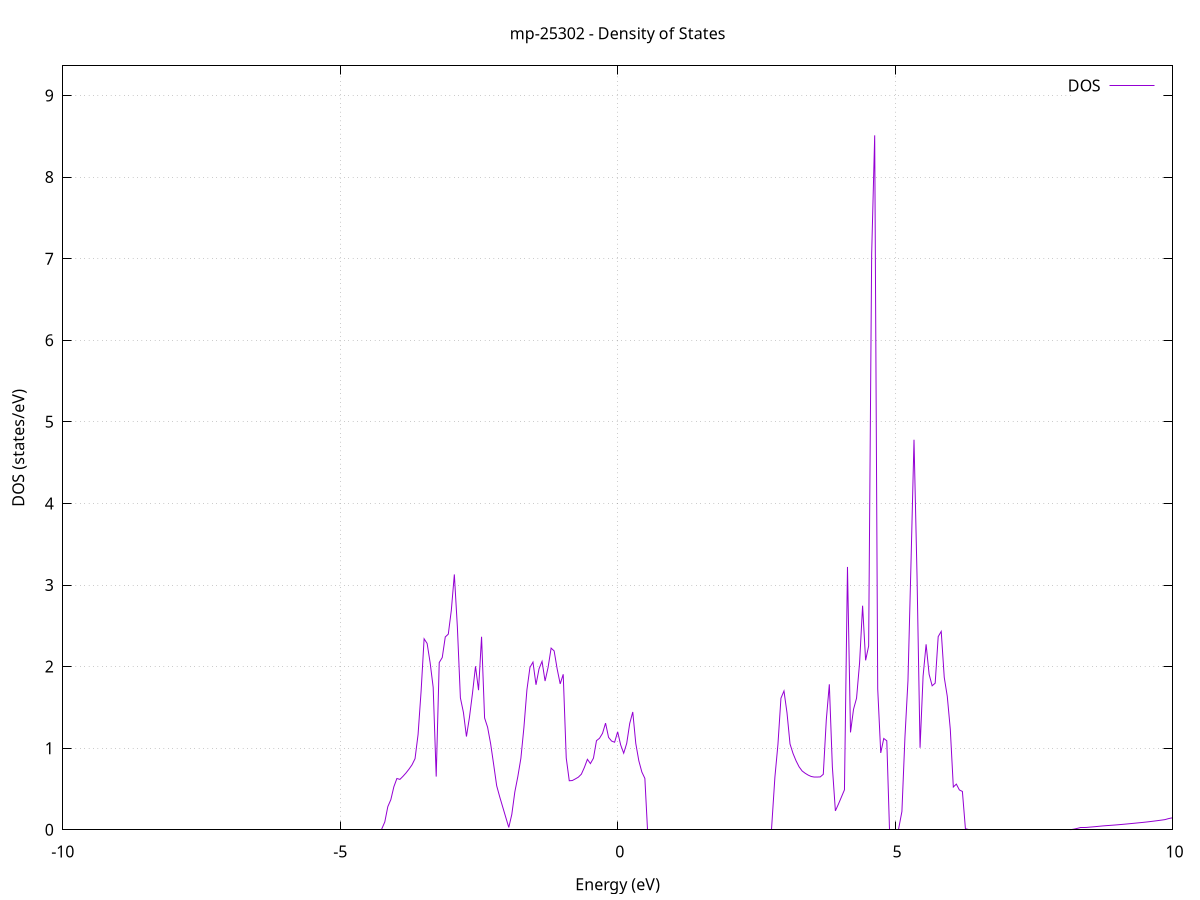 set title 'mp-25302 - Density of States'
set xlabel 'Energy (eV)'
set ylabel 'DOS (states/eV)'
set grid
set xrange [-10:10]
set yrange [0:9.363]
set xzeroaxis lt -1
set terminal png size 800,600
set output 'mp-25302_dos_gnuplot.png'
plot '-' using 1:2 with lines title 'DOS'
-48.943200 0.000000
-48.888700 0.000000
-48.834200 0.000000
-48.779700 0.000000
-48.725200 0.000000
-48.670700 0.000000
-48.616200 0.000000
-48.561700 0.000000
-48.507200 0.000000
-48.452700 0.000000
-48.398200 0.000000
-48.343700 0.000000
-48.289200 0.000000
-48.234700 0.000000
-48.180200 0.000000
-48.125700 0.000000
-48.071200 0.000000
-48.016700 0.000000
-47.962200 0.000000
-47.907700 0.000000
-47.853200 0.000000
-47.798700 0.000000
-47.744200 0.000000
-47.689700 0.000000
-47.635200 0.000000
-47.580700 0.000000
-47.526200 0.000000
-47.471700 0.000000
-47.417200 0.000000
-47.362700 0.000000
-47.308200 0.000000
-47.253700 0.000000
-47.199200 0.000000
-47.144700 0.000000
-47.090200 0.000000
-47.035700 0.000000
-46.981100 0.000000
-46.926600 0.000000
-46.872100 0.000000
-46.817600 0.000000
-46.763100 0.000000
-46.708600 0.000000
-46.654100 0.000000
-46.599600 0.000000
-46.545100 0.000000
-46.490600 0.000000
-46.436100 0.000000
-46.381600 0.000000
-46.327100 0.000000
-46.272600 0.000000
-46.218100 0.000000
-46.163600 0.000000
-46.109100 0.000000
-46.054600 0.000000
-46.000100 0.000000
-45.945600 0.000000
-45.891100 0.000000
-45.836600 0.000000
-45.782100 0.000000
-45.727600 0.000000
-45.673100 0.000000
-45.618600 0.000000
-45.564100 0.000000
-45.509600 0.000000
-45.455100 0.000000
-45.400600 0.000000
-45.346100 0.000000
-45.291600 0.000000
-45.237100 0.000000
-45.182600 0.000000
-45.128100 0.000000
-45.073600 0.000000
-45.019100 0.000000
-44.964600 0.000000
-44.910100 0.000000
-44.855600 0.000000
-44.801000 0.000000
-44.746500 0.000000
-44.692000 0.000000
-44.637500 0.000000
-44.583000 0.000000
-44.528500 0.000000
-44.474000 0.000000
-44.419500 0.000000
-44.365000 0.000000
-44.310500 0.000000
-44.256000 0.000000
-44.201500 0.000000
-44.147000 0.000000
-44.092500 0.000000
-44.038000 0.000000
-43.983500 0.000000
-43.929000 0.000000
-43.874500 0.000000
-43.820000 0.000000
-43.765500 0.000000
-43.711000 0.000000
-43.656500 0.000000
-43.602000 0.000000
-43.547500 0.000000
-43.493000 0.000000
-43.438500 0.000000
-43.384000 0.000000
-43.329500 0.000000
-43.275000 0.000000
-43.220500 0.000000
-43.166000 0.000000
-43.111500 0.000000
-43.057000 0.000000
-43.002500 0.000000
-42.948000 0.000000
-42.893500 0.000000
-42.839000 0.000000
-42.784500 0.000000
-42.730000 0.000000
-42.675500 0.000000
-42.620900 0.000000
-42.566400 0.000000
-42.511900 0.000000
-42.457400 0.000000
-42.402900 0.000000
-42.348400 0.000000
-42.293900 0.000000
-42.239400 0.000000
-42.184900 0.000000
-42.130400 0.000000
-42.075900 0.000000
-42.021400 0.000000
-41.966900 0.000000
-41.912400 0.000000
-41.857900 0.000000
-41.803400 0.000000
-41.748900 0.000000
-41.694400 0.000000
-41.639900 0.000000
-41.585400 0.000000
-41.530900 0.000000
-41.476400 0.000000
-41.421900 2.751800
-41.367400 5.414100
-41.312900 7.204000
-41.258400 16.294100
-41.203900 0.000000
-41.149400 0.000000
-41.094900 0.000000
-41.040400 0.000000
-40.985900 0.000000
-40.931400 0.000000
-40.876900 0.000000
-40.822400 0.000000
-40.767900 0.000000
-40.713400 0.000000
-40.658900 0.000000
-40.604400 0.000000
-40.549900 0.000000
-40.495300 0.000000
-40.440800 0.000000
-40.386300 0.000000
-40.331800 0.000000
-40.277300 0.000000
-40.222800 0.000000
-40.168300 0.000000
-40.113800 0.000000
-40.059300 0.000000
-40.004800 0.000000
-39.950300 0.000000
-39.895800 0.000000
-39.841300 0.000000
-39.786800 0.000000
-39.732300 0.000000
-39.677800 0.000000
-39.623300 0.000000
-39.568800 0.000000
-39.514300 0.000000
-39.459800 0.000000
-39.405300 0.000000
-39.350800 0.000000
-39.296300 0.000000
-39.241800 0.000000
-39.187300 0.000000
-39.132800 0.000000
-39.078300 0.000000
-39.023800 0.000000
-38.969300 0.000000
-38.914800 0.000000
-38.860300 0.000000
-38.805800 0.000000
-38.751300 0.000000
-38.696800 0.000000
-38.642300 0.000000
-38.587800 0.000000
-38.533300 0.000000
-38.478800 0.000000
-38.424300 0.000000
-38.369800 0.000000
-38.315200 0.000000
-38.260700 0.000000
-38.206200 0.000000
-38.151700 0.000000
-38.097200 0.000000
-38.042700 0.000000
-37.988200 0.000000
-37.933700 0.000000
-37.879200 0.000000
-37.824700 0.000000
-37.770200 0.000000
-37.715700 0.000000
-37.661200 0.000000
-37.606700 0.000000
-37.552200 0.000000
-37.497700 0.000000
-37.443200 0.000000
-37.388700 0.000000
-37.334200 0.000000
-37.279700 0.000000
-37.225200 0.000000
-37.170700 0.000000
-37.116200 0.000000
-37.061700 0.000000
-37.007200 0.000000
-36.952700 0.000000
-36.898200 0.000000
-36.843700 0.000000
-36.789200 0.000000
-36.734700 0.000000
-36.680200 0.000000
-36.625700 0.000000
-36.571200 0.000000
-36.516700 0.000000
-36.462200 0.000000
-36.407700 0.000000
-36.353200 0.000000
-36.298700 0.000000
-36.244200 0.000000
-36.189600 0.000000
-36.135100 0.000000
-36.080600 0.000000
-36.026100 0.000000
-35.971600 0.000000
-35.917100 0.000000
-35.862600 0.000000
-35.808100 0.000000
-35.753600 0.000000
-35.699100 0.000000
-35.644600 0.000000
-35.590100 0.000000
-35.535600 0.000000
-35.481100 0.000000
-35.426600 0.000000
-35.372100 0.000000
-35.317600 0.000000
-35.263100 0.000000
-35.208600 0.000000
-35.154100 0.000000
-35.099600 0.000000
-35.045100 0.000000
-34.990600 0.000000
-34.936100 0.000000
-34.881600 0.000000
-34.827100 0.000000
-34.772600 0.000000
-34.718100 0.000000
-34.663600 0.000000
-34.609100 0.000000
-34.554600 0.000000
-34.500100 0.000000
-34.445600 0.000000
-34.391100 0.000000
-34.336600 0.000000
-34.282100 0.000000
-34.227600 0.000000
-34.173100 0.000000
-34.118600 0.000000
-34.064100 0.000000
-34.009500 0.000000
-33.955000 0.000000
-33.900500 0.000000
-33.846000 0.000000
-33.791500 0.000000
-33.737000 0.000000
-33.682500 0.000000
-33.628000 0.000000
-33.573500 0.000000
-33.519000 0.000000
-33.464500 0.000000
-33.410000 0.000000
-33.355500 0.000000
-33.301000 0.000000
-33.246500 0.000000
-33.192000 0.000000
-33.137500 0.000000
-33.083000 0.000000
-33.028500 0.000000
-32.974000 0.000000
-32.919500 0.000000
-32.865000 0.000000
-32.810500 0.000000
-32.756000 0.000000
-32.701500 0.000000
-32.647000 0.000000
-32.592500 0.000000
-32.538000 0.000000
-32.483500 0.000000
-32.429000 0.000000
-32.374500 0.000000
-32.320000 0.000000
-32.265500 0.000000
-32.211000 0.000000
-32.156500 0.000000
-32.102000 0.000000
-32.047500 0.000000
-31.993000 0.000000
-31.938500 0.000000
-31.883900 0.000000
-31.829400 0.000000
-31.774900 0.000000
-31.720400 0.000000
-31.665900 0.000000
-31.611400 0.000000
-31.556900 0.000000
-31.502400 0.000000
-31.447900 0.000000
-31.393400 0.000000
-31.338900 0.000000
-31.284400 0.000000
-31.229900 0.000000
-31.175400 0.000000
-31.120900 0.000000
-31.066400 0.000000
-31.011900 0.000000
-30.957400 0.000000
-30.902900 0.000000
-30.848400 0.000000
-30.793900 0.000000
-30.739400 0.000000
-30.684900 0.000000
-30.630400 0.000000
-30.575900 0.000000
-30.521400 0.000000
-30.466900 0.000000
-30.412400 0.000000
-30.357900 0.000000
-30.303400 0.000000
-30.248900 0.000000
-30.194400 0.000000
-30.139900 0.000000
-30.085400 0.000000
-30.030900 0.000000
-29.976400 0.000000
-29.921900 0.000000
-29.867400 0.000000
-29.812900 0.000000
-29.758400 0.000000
-29.703800 0.000000
-29.649300 0.000000
-29.594800 0.000000
-29.540300 0.000000
-29.485800 0.000000
-29.431300 0.000000
-29.376800 0.000000
-29.322300 0.000000
-29.267800 0.000000
-29.213300 0.000000
-29.158800 0.000000
-29.104300 0.000000
-29.049800 0.000000
-28.995300 0.000000
-28.940800 0.000000
-28.886300 0.000000
-28.831800 0.000000
-28.777300 0.000000
-28.722800 0.000000
-28.668300 0.000000
-28.613800 0.000000
-28.559300 0.000000
-28.504800 0.000000
-28.450300 0.000000
-28.395800 0.000000
-28.341300 0.000000
-28.286800 0.000000
-28.232300 0.000000
-28.177800 0.000000
-28.123300 0.000000
-28.068800 0.000000
-28.014300 0.000000
-27.959800 0.000000
-27.905300 0.000000
-27.850800 0.000000
-27.796300 0.000000
-27.741800 0.000000
-27.687300 0.000000
-27.632800 0.000000
-27.578200 0.000000
-27.523700 0.000000
-27.469200 0.000000
-27.414700 0.000000
-27.360200 0.000000
-27.305700 0.000000
-27.251200 0.000000
-27.196700 0.000000
-27.142200 0.000000
-27.087700 0.000000
-27.033200 0.000000
-26.978700 0.000000
-26.924200 0.000000
-26.869700 0.000000
-26.815200 0.000000
-26.760700 0.000000
-26.706200 0.000000
-26.651700 0.000000
-26.597200 0.000000
-26.542700 0.000000
-26.488200 0.000000
-26.433700 0.000000
-26.379200 0.000000
-26.324700 0.000000
-26.270200 0.000000
-26.215700 0.000000
-26.161200 0.000000
-26.106700 0.000000
-26.052200 0.000000
-25.997700 0.000000
-25.943200 0.000000
-25.888700 0.000000
-25.834200 0.000000
-25.779700 0.000000
-25.725200 0.000000
-25.670700 0.000000
-25.616200 0.000000
-25.561700 0.000000
-25.507200 0.000000
-25.452700 0.000000
-25.398100 0.000000
-25.343600 0.000000
-25.289100 0.000000
-25.234600 0.000000
-25.180100 0.000000
-25.125600 0.000000
-25.071100 0.000000
-25.016600 0.000000
-24.962100 0.000000
-24.907600 0.000000
-24.853100 0.000000
-24.798600 0.000000
-24.744100 0.000000
-24.689600 0.000000
-24.635100 0.000000
-24.580600 0.000000
-24.526100 0.000000
-24.471600 0.000000
-24.417100 0.000000
-24.362600 0.000000
-24.308100 0.000000
-24.253600 0.000000
-24.199100 0.000000
-24.144600 0.000000
-24.090100 0.000000
-24.035600 0.000000
-23.981100 0.000000
-23.926600 0.000000
-23.872100 0.000000
-23.817600 0.000000
-23.763100 0.000000
-23.708600 0.000000
-23.654100 0.000000
-23.599600 0.000000
-23.545100 0.000000
-23.490600 0.000000
-23.436100 0.000000
-23.381600 0.000000
-23.327100 0.000000
-23.272500 0.000000
-23.218000 0.000000
-23.163500 0.000000
-23.109000 0.000000
-23.054500 0.000000
-23.000000 0.000000
-22.945500 0.000000
-22.891000 0.000000
-22.836500 0.000000
-22.782000 0.000000
-22.727500 0.000000
-22.673000 0.000000
-22.618500 0.000000
-22.564000 0.000000
-22.509500 0.000000
-22.455000 0.000000
-22.400500 0.000000
-22.346000 0.000000
-22.291500 0.000000
-22.237000 0.000000
-22.182500 0.000000
-22.128000 0.000000
-22.073500 0.000000
-22.019000 0.000000
-21.964500 0.000000
-21.910000 0.000000
-21.855500 0.000000
-21.801000 0.000000
-21.746500 0.000000
-21.692000 0.000000
-21.637500 0.000000
-21.583000 0.000000
-21.528500 0.000000
-21.474000 0.000000
-21.419500 0.000000
-21.365000 0.000000
-21.310500 0.000000
-21.256000 0.000000
-21.201500 0.000000
-21.147000 0.000000
-21.092400 0.000000
-21.037900 0.000000
-20.983400 0.000000
-20.928900 0.000000
-20.874400 0.000000
-20.819900 0.000000
-20.765400 0.000000
-20.710900 0.000000
-20.656400 0.000000
-20.601900 0.000000
-20.547400 0.000000
-20.492900 0.000000
-20.438400 0.000000
-20.383900 0.000000
-20.329400 0.000000
-20.274900 0.000000
-20.220400 0.000000
-20.165900 0.000000
-20.111400 0.000000
-20.056900 0.000000
-20.002400 0.000000
-19.947900 0.000000
-19.893400 0.000000
-19.838900 0.000000
-19.784400 0.000000
-19.729900 0.000000
-19.675400 0.000000
-19.620900 0.000000
-19.566400 0.000000
-19.511900 0.000000
-19.457400 0.000000
-19.402900 0.000000
-19.348400 0.000000
-19.293900 0.000000
-19.239400 0.000000
-19.184900 0.000000
-19.130400 0.000000
-19.075900 0.000000
-19.021400 0.000000
-18.966800 0.000000
-18.912300 0.000000
-18.857800 0.000000
-18.803300 0.000000
-18.748800 0.000000
-18.694300 0.000000
-18.639800 0.000000
-18.585300 0.000000
-18.530800 0.000000
-18.476300 0.000000
-18.421800 0.000000
-18.367300 0.000000
-18.312800 0.000000
-18.258300 0.000000
-18.203800 0.000000
-18.149300 0.000000
-18.094800 0.000000
-18.040300 0.000000
-17.985800 0.000000
-17.931300 0.000000
-17.876800 0.000000
-17.822300 0.000000
-17.767800 0.000000
-17.713300 0.000000
-17.658800 0.000000
-17.604300 0.000000
-17.549800 0.000000
-17.495300 0.187300
-17.440800 0.334800
-17.386300 0.331100
-17.331800 0.353300
-17.277300 0.344500
-17.222800 0.359500
-17.168300 0.381000
-17.113800 0.387700
-17.059300 0.395300
-17.004800 0.409900
-16.950300 0.427000
-16.895800 0.445300
-16.841300 0.466300
-16.786700 0.487300
-16.732200 0.508200
-16.677700 0.529000
-16.623200 0.568400
-16.568700 0.618600
-16.514200 0.659100
-16.459700 0.699100
-16.405200 0.755000
-16.350700 0.893400
-16.296200 1.019200
-16.241700 1.163600
-16.187200 1.587700
-16.132700 1.549800
-16.078200 1.324400
-16.023700 0.820400
-15.969200 5.646300
-15.914700 3.073800
-15.860200 2.326300
-15.805700 1.873100
-15.751200 1.561700
-15.696700 1.350700
-15.642200 1.185100
-15.587700 1.110500
-15.533200 0.546700
-15.478700 0.176000
-15.424200 0.000000
-15.369700 0.000000
-15.315200 0.000000
-15.260700 0.000000
-15.206200 0.000000
-15.151700 0.000000
-15.097200 0.000000
-15.042700 0.000000
-14.988200 0.000000
-14.933700 0.000000
-14.879200 0.000000
-14.824700 0.000000
-14.770200 0.000000
-14.715700 0.000000
-14.661100 0.000000
-14.606600 0.000000
-14.552100 0.000000
-14.497600 0.000000
-14.443100 0.000000
-14.388600 0.000000
-14.334100 0.000000
-14.279600 0.000000
-14.225100 0.000000
-14.170600 0.000000
-14.116100 0.000000
-14.061600 0.000000
-14.007100 0.000000
-13.952600 0.000000
-13.898100 0.000000
-13.843600 0.000000
-13.789100 0.000000
-13.734600 0.000000
-13.680100 0.000000
-13.625600 0.000000
-13.571100 0.000000
-13.516600 0.000000
-13.462100 0.000000
-13.407600 0.000000
-13.353100 0.000000
-13.298600 0.000000
-13.244100 0.000000
-13.189600 0.000000
-13.135100 0.000000
-13.080600 0.000000
-13.026100 0.000000
-12.971600 0.000000
-12.917100 0.000000
-12.862600 0.000000
-12.808100 0.000000
-12.753600 0.000000
-12.699100 0.000000
-12.644600 0.000000
-12.590100 0.000000
-12.535600 0.000000
-12.481000 0.000000
-12.426500 0.000000
-12.372000 0.000000
-12.317500 0.000000
-12.263000 0.000000
-12.208500 0.000000
-12.154000 0.000000
-12.099500 0.000000
-12.045000 0.000000
-11.990500 0.000000
-11.936000 0.000000
-11.881500 0.000000
-11.827000 0.000000
-11.772500 0.000000
-11.718000 0.000000
-11.663500 0.000000
-11.609000 0.000000
-11.554500 0.000000
-11.500000 0.000000
-11.445500 0.000000
-11.391000 0.000000
-11.336500 0.000000
-11.282000 0.000000
-11.227500 0.000000
-11.173000 0.000000
-11.118500 0.000000
-11.064000 0.000000
-11.009500 0.000000
-10.955000 0.000000
-10.900500 0.000000
-10.846000 0.000000
-10.791500 0.000000
-10.737000 0.000000
-10.682500 0.000000
-10.628000 0.000000
-10.573500 0.000000
-10.519000 0.000000
-10.464500 0.000000
-10.410000 0.000000
-10.355400 0.000000
-10.300900 0.000000
-10.246400 0.000000
-10.191900 0.000000
-10.137400 0.000000
-10.082900 0.000000
-10.028400 0.000000
-9.973900 0.000000
-9.919400 0.000000
-9.864900 0.000000
-9.810400 0.000000
-9.755900 0.000000
-9.701400 0.000000
-9.646900 0.000000
-9.592400 0.000000
-9.537900 0.000000
-9.483400 0.000000
-9.428900 0.000000
-9.374400 0.000000
-9.319900 0.000000
-9.265400 0.000000
-9.210900 0.000000
-9.156400 0.000000
-9.101900 0.000000
-9.047400 0.000000
-8.992900 0.000000
-8.938400 0.000000
-8.883900 0.000000
-8.829400 0.000000
-8.774900 0.000000
-8.720400 0.000000
-8.665900 0.000000
-8.611400 0.000000
-8.556900 0.000000
-8.502400 0.000000
-8.447900 0.000000
-8.393400 0.000000
-8.338900 0.000000
-8.284400 0.000000
-8.229900 0.000000
-8.175300 0.000000
-8.120800 0.000000
-8.066300 0.000000
-8.011800 0.000000
-7.957300 0.000000
-7.902800 0.000000
-7.848300 0.000000
-7.793800 0.000000
-7.739300 0.000000
-7.684800 0.000000
-7.630300 0.000000
-7.575800 0.000000
-7.521300 0.000000
-7.466800 0.000000
-7.412300 0.000000
-7.357800 0.000000
-7.303300 0.000000
-7.248800 0.000000
-7.194300 0.000000
-7.139800 0.000000
-7.085300 0.000000
-7.030800 0.000000
-6.976300 0.000000
-6.921800 0.000000
-6.867300 0.000000
-6.812800 0.000000
-6.758300 0.000000
-6.703800 0.000000
-6.649300 0.000000
-6.594800 0.000000
-6.540300 0.000000
-6.485800 0.000000
-6.431300 0.000000
-6.376800 0.000000
-6.322300 0.000000
-6.267800 0.000000
-6.213300 0.000000
-6.158800 0.000000
-6.104300 0.000000
-6.049700 0.000000
-5.995200 0.000000
-5.940700 0.000000
-5.886200 0.000000
-5.831700 0.000000
-5.777200 0.000000
-5.722700 0.000000
-5.668200 0.000000
-5.613700 0.000000
-5.559200 0.000000
-5.504700 0.000000
-5.450200 0.000000
-5.395700 0.000000
-5.341200 0.000000
-5.286700 0.000000
-5.232200 0.000000
-5.177700 0.000000
-5.123200 0.000000
-5.068700 0.000000
-5.014200 0.000000
-4.959700 0.000000
-4.905200 0.000000
-4.850700 0.000000
-4.796200 0.000000
-4.741700 0.000000
-4.687200 0.000000
-4.632700 0.000000
-4.578200 0.000000
-4.523700 0.000000
-4.469200 0.000000
-4.414700 0.000000
-4.360200 0.000000
-4.305700 0.000000
-4.251200 0.000000
-4.196700 0.095800
-4.142200 0.283300
-4.087700 0.369300
-4.033200 0.527300
-3.978700 0.628400
-3.924200 0.617700
-3.869600 0.654500
-3.815100 0.695800
-3.760600 0.743100
-3.706100 0.796100
-3.651600 0.871400
-3.597100 1.166500
-3.542600 1.695000
-3.488100 2.340800
-3.433600 2.283500
-3.379100 2.046100
-3.324600 1.745800
-3.270100 0.652100
-3.215600 2.049900
-3.161100 2.111100
-3.106600 2.363200
-3.052100 2.398200
-2.997600 2.689700
-2.943100 3.129600
-2.888600 2.484900
-2.834100 1.617600
-2.779600 1.438700
-2.725100 1.142700
-2.670600 1.379300
-2.616100 1.673500
-2.561600 2.003900
-2.507100 1.711300
-2.452600 2.365900
-2.398100 1.370500
-2.343600 1.256400
-2.289100 1.054900
-2.234600 0.800100
-2.180100 0.539500
-2.125600 0.404000
-2.071100 0.278700
-2.016600 0.153200
-1.962100 0.028800
-1.907600 0.188100
-1.853100 0.463500
-1.798600 0.653300
-1.744000 0.875800
-1.689500 1.251700
-1.635000 1.716300
-1.580500 1.990800
-1.526000 2.055100
-1.471500 1.777400
-1.417000 1.972800
-1.362500 2.064400
-1.308000 1.823200
-1.253500 1.990500
-1.199000 2.226700
-1.144500 2.192300
-1.090000 1.971100
-1.035500 1.787900
-0.981000 1.905900
-0.926500 0.880200
-0.872000 0.600800
-0.817500 0.603600
-0.763000 0.623200
-0.708500 0.644800
-0.654000 0.681100
-0.599500 0.764300
-0.545000 0.863600
-0.490500 0.811200
-0.436000 0.877500
-0.381500 1.092200
-0.327000 1.121500
-0.272500 1.182100
-0.218000 1.307400
-0.163500 1.132300
-0.109000 1.087400
-0.054500 1.073200
0.000000 1.201300
0.054500 1.040300
0.109000 0.938500
0.163500 1.059600
0.218000 1.304200
0.272500 1.444000
0.327000 1.057300
0.381500 0.846500
0.436100 0.708500
0.490600 0.629500
0.545100 0.000000
0.599600 0.000000
0.654100 0.000000
0.708600 0.000000
0.763100 0.000000
0.817600 0.000000
0.872100 0.000000
0.926600 0.000000
0.981100 0.000000
1.035600 0.000000
1.090100 0.000000
1.144600 0.000000
1.199100 0.000000
1.253600 0.000000
1.308100 0.000000
1.362600 0.000000
1.417100 0.000000
1.471600 0.000000
1.526100 0.000000
1.580600 0.000000
1.635100 0.000000
1.689600 0.000000
1.744100 0.000000
1.798600 0.000000
1.853100 0.000000
1.907600 0.000000
1.962100 0.000000
2.016600 0.000000
2.071100 0.000000
2.125600 0.000000
2.180100 0.000000
2.234600 0.000000
2.289100 0.000000
2.343600 0.000000
2.398100 0.000000
2.452600 0.000000
2.507100 0.000000
2.561700 0.000000
2.616200 0.000000
2.670700 0.000000
2.725200 0.000000
2.779700 0.000000
2.834200 0.645000
2.888700 1.044700
2.943200 1.612700
2.997700 1.701300
3.052200 1.433700
3.106700 1.051800
3.161200 0.935000
3.215700 0.845100
3.270200 0.771600
3.324700 0.721100
3.379200 0.692900
3.433700 0.670200
3.488200 0.653300
3.542700 0.646200
3.597200 0.646500
3.651700 0.648000
3.706200 0.679900
3.760700 1.348300
3.815200 1.783200
3.869700 0.771600
3.924200 0.231800
3.978700 0.313700
4.033200 0.401500
4.087700 0.489700
4.142200 3.221400
4.196700 1.193600
4.251200 1.476700
4.305700 1.612900
4.360200 2.044400
4.414700 2.746800
4.469200 2.076600
4.523700 2.252200
4.578200 7.057000
4.632700 8.511700
4.687200 1.726600
4.741800 0.941800
4.796300 1.119100
4.850800 1.090100
4.905300 0.000000
4.959800 0.000000
5.014300 0.000000
5.068800 0.000000
5.123300 0.224100
5.177800 1.131300
5.232300 1.826800
5.286800 3.260400
5.341300 4.780800
5.395800 3.107500
5.450300 1.005100
5.504800 1.881500
5.559300 2.273200
5.613800 1.905300
5.668300 1.764700
5.722800 1.796900
5.777300 2.367600
5.831800 2.431400
5.886300 1.867900
5.940800 1.636100
5.995300 1.231200
6.049800 0.524600
6.104300 0.559700
6.158800 0.488600
6.213300 0.469800
6.267800 0.013400
6.322300 0.000000
6.376800 0.000000
6.431300 0.000000
6.485800 0.000000
6.540300 0.000000
6.594800 0.000000
6.649300 0.000000
6.703800 0.000000
6.758300 0.000000
6.812800 0.000000
6.867400 0.000000
6.921900 0.000000
6.976400 0.000000
7.030900 0.000000
7.085400 0.000000
7.139900 0.000000
7.194400 0.000000
7.248900 0.000000
7.303400 0.000000
7.357900 0.000000
7.412400 0.000000
7.466900 0.000000
7.521400 0.000000
7.575900 0.000000
7.630400 0.000000
7.684900 0.000000
7.739400 0.000000
7.793900 0.000000
7.848400 0.000000
7.902900 0.000000
7.957400 0.000000
8.011900 0.000000
8.066400 0.000000
8.120900 0.000000
8.175400 0.002400
8.229900 0.008600
8.284400 0.017200
8.338900 0.025000
8.393400 0.025000
8.447900 0.028500
8.502400 0.032200
8.556900 0.035100
8.611400 0.038500
8.665900 0.042100
8.720400 0.045800
8.774900 0.049100
8.829400 0.051800
8.883900 0.054300
8.938400 0.057100
8.992900 0.060100
9.047500 0.063300
9.102000 0.066500
9.156500 0.069900
9.211000 0.073400
9.265500 0.077000
9.320000 0.080600
9.374500 0.084300
9.429000 0.087900
9.483500 0.091700
9.538000 0.095700
9.592500 0.100200
9.647000 0.104700
9.701500 0.109500
9.756000 0.114300
9.810500 0.119300
9.865000 0.124700
9.919500 0.135300
9.974000 0.143700
10.028500 0.148100
10.083000 0.149200
10.137500 0.153900
10.192000 0.158700
10.246500 0.163400
10.301000 0.167700
10.355500 0.171300
10.410000 0.175300
10.464500 0.180300
10.519000 0.185300
10.573500 0.190300
10.628000 0.194900
10.682500 0.199000
10.737000 0.203400
10.791500 0.209100
10.846000 0.219100
10.900500 0.229100
10.955000 0.237900
11.009500 0.245700
11.064000 0.251800
11.118500 0.258500
11.173000 0.266000
11.227600 0.273600
11.282100 0.281200
11.336600 0.289000
11.391100 0.296600
11.445600 0.302200
11.500100 0.307700
11.554600 0.315700
11.609100 0.325000
11.663600 0.336200
11.718100 0.351800
11.772600 0.366700
11.827100 0.378300
11.881600 0.384100
11.936100 0.377600
11.990600 0.382500
12.045100 0.388600
12.099600 0.395500
12.154100 0.402700
12.208600 0.410200
12.263100 0.418100
12.317600 0.439200
12.372100 0.438100
12.426600 0.427500
12.481100 0.427400
12.535600 0.423200
12.590100 0.421600
12.644600 0.425800
12.699100 0.430900
12.753600 0.439500
12.808100 0.460500
12.862600 0.504300
12.917100 0.395500
12.971600 0.379600
13.026100 0.371700
13.080600 0.365200
13.135100 0.360300
13.189600 0.357500
13.244100 0.350700
13.298600 0.398400
13.353200 0.466200
13.407700 0.419700
13.462200 0.445500
13.516700 0.475500
13.571200 0.518500
13.625700 0.528000
13.680200 0.511300
13.734700 0.504700
13.789200 0.494100
13.843700 0.488500
13.898200 0.492600
13.952700 0.518900
14.007200 0.500900
14.061700 0.459600
14.116200 0.466800
14.170700 0.576400
14.225200 0.528500
14.279700 0.543000
14.334200 0.567900
14.388700 0.590900
14.443200 0.554100
14.497700 0.545900
14.552200 0.576100
14.606700 0.574500
14.661200 0.543400
14.715700 0.517100
14.770200 0.483300
14.824700 0.483800
14.879200 0.498000
14.933700 0.426500
14.988200 0.345900
15.042700 0.301700
15.097200 0.276800
15.151700 0.282200
15.206200 0.316400
15.260700 0.426700
15.315200 0.534400
15.369700 0.620200
15.424200 0.779400
15.478700 0.949200
15.533300 1.240100
15.587800 1.272700
15.642300 1.188900
15.696800 1.062300
15.751300 0.860700
15.805800 0.685500
15.860300 0.616000
15.914800 0.499300
15.969300 0.524100
16.023800 0.673400
16.078300 0.862100
16.132800 0.956300
16.187300 0.998900
16.241800 1.021200
16.296300 1.011300
16.350800 0.960600
16.405300 0.914500
16.459800 0.867600
16.514300 0.765200
16.568800 0.724000
16.623300 0.737500
16.677800 0.749800
16.732300 0.712300
16.786800 0.679200
16.841300 0.577300
16.895800 0.541800
16.950300 0.530700
17.004800 0.520100
17.059300 0.519200
17.113800 0.504200
17.168300 0.471200
17.222800 0.440200
17.277300 0.442700
17.331800 0.452900
17.386300 0.474300
17.440800 0.634700
17.495300 0.623000
17.549800 0.521900
17.604300 0.448200
17.658900 0.537700
17.713400 0.685900
17.767900 0.735500
17.822400 0.710900
17.876900 0.695000
17.931400 0.683800
17.985900 0.679000
18.040400 0.678200
18.094900 0.693700
18.149400 0.706700
18.203900 0.705400
18.258400 0.709800
18.312900 0.704800
18.367400 0.718200
18.421900 0.710700
18.476400 0.726900
18.530900 0.728000
18.585400 0.730800
18.639900 0.748700
18.694400 0.790200
18.748900 1.116900
18.803400 0.763600
18.857900 0.647300
18.912400 0.611300
18.966900 0.557700
19.021400 0.498800
19.075900 0.455700
19.130400 0.456700
19.184900 0.463900
19.239400 0.475300
19.293900 0.467000
19.348400 0.448600
19.402900 0.436200
19.457400 0.427700
19.511900 0.422000
19.566400 0.416700
19.620900 0.409200
19.675400 0.401300
19.729900 0.394800
19.784400 0.388700
19.839000 0.382500
19.893500 0.375700
19.948000 0.368600
20.002500 0.361700
20.057000 0.355800
20.111500 0.353700
20.166000 0.349600
20.220500 0.345900
20.275000 0.341800
20.329500 0.337600
20.384000 0.333400
20.438500 0.329300
20.493000 0.325800
20.547500 0.322800
20.602000 0.318000
20.656500 0.319000
20.711000 0.355400
20.765500 0.411800
20.820000 0.448900
20.874500 0.396000
20.929000 0.388300
20.983500 0.383900
21.038000 0.386400
21.092500 0.392100
21.147000 0.422300
21.201500 0.492300
21.256000 0.548000
21.310500 0.505800
21.365000 0.539600
21.419500 0.611300
21.474000 0.638900
21.528500 0.673300
21.583000 0.727900
21.637500 0.780800
21.692000 0.877500
21.746500 0.939100
21.801000 0.928300
21.855500 0.836200
21.910000 0.780300
21.964600 0.793700
22.019100 0.911200
22.073600 1.160500
22.128100 1.224500
22.182600 1.183200
22.237100 0.921000
22.291600 0.830600
22.346100 0.897600
22.400600 1.027500
22.455100 1.139500
22.509600 1.129300
22.564100 1.299600
22.618600 1.256800
22.673100 1.167400
22.727600 0.949300
22.782100 0.778900
22.836600 0.735400
22.891100 0.740500
22.945600 0.733200
23.000100 0.748300
23.054600 0.784800
23.109100 0.781800
23.163600 0.786800
23.218100 0.794500
23.272600 0.765700
23.327100 0.680100
23.381600 0.542000
23.436100 0.502800
23.490600 0.566400
23.545100 0.637200
23.599600 0.648200
23.654100 0.626200
23.708600 0.597300
23.763100 0.573500
23.817600 0.562700
23.872100 0.559700
23.926600 0.559800
23.981100 0.564400
24.035600 0.569700
24.090100 0.589600
24.144700 0.611900
24.199200 0.638200
24.253700 0.658100
24.308200 0.663700
24.362700 0.668400
24.417200 0.676400
24.471700 0.688700
24.526200 0.701700
24.580700 0.703500
24.635200 0.675400
24.689700 0.685400
24.744200 0.732600
24.798700 0.720900
24.853200 0.650400
24.907700 0.616200
24.962200 0.582500
25.016700 0.551100
25.071200 0.525700
25.125700 0.499200
25.180200 0.481600
25.234700 0.481800
25.289200 0.487200
25.343700 0.487300
25.398200 0.485200
25.452700 0.525600
25.507200 0.546500
25.561700 0.584500
25.616200 0.623900
25.670700 0.617200
25.725200 0.614800
25.779700 0.666200
25.834200 0.593700
25.888700 0.554500
25.943200 0.534500
25.997700 0.484900
26.052200 0.442500
26.106700 0.431100
26.161200 0.427000
26.215700 0.422600
26.270300 0.424700
26.324800 0.437600
26.379300 0.456300
26.433800 0.480400
26.488300 0.516000
26.542800 0.534400
26.597300 0.550100
26.651800 0.602200
26.706300 0.668700
26.760800 0.709700
26.815300 0.735100
26.869800 0.778500
26.924300 0.754000
26.978800 0.753100
27.033300 0.788900
27.087800 0.764100
27.142300 0.738600
27.196800 0.717400
27.251300 0.671900
27.305800 0.605500
27.360300 0.523600
27.414800 0.442900
27.469300 0.406100
27.523800 0.407300
27.578300 0.396400
27.632800 0.375300
27.687300 0.371800
27.741800 0.386900
27.796300 0.457100
27.850800 0.500300
27.905300 0.495600
27.959800 0.508100
28.014300 0.529800
28.068800 0.563200
28.123300 0.621600
28.177800 0.705600
28.232300 0.920100
28.286800 0.924600
28.341300 0.947000
28.395800 0.868900
28.450400 0.783400
28.504900 0.737900
28.559400 0.704100
28.613900 0.669600
28.668400 0.624800
28.722900 0.577100
28.777400 0.511000
28.831900 0.474100
28.886400 0.472200
28.940900 0.532400
28.995400 0.650300
29.049900 0.711900
29.104400 0.693000
29.158900 0.728900
29.213400 0.690900
29.267900 0.700200
29.322400 0.733900
29.376900 0.718000
29.431400 0.686600
29.485900 0.724000
29.540400 0.675800
29.594900 0.641200
29.649400 0.617500
29.703900 0.613800
29.758400 0.632000
29.812900 0.732200
29.867400 0.715600
29.921900 0.747900
29.976400 0.730300
30.030900 0.720500
30.085400 0.704500
30.139900 0.676300
30.194400 0.655100
30.248900 0.633200
30.303400 0.619700
30.357900 0.615900
30.412400 0.617400
30.466900 0.602100
30.521400 0.590000
30.576000 0.581400
30.630500 0.581300
30.685000 0.629500
30.739500 0.648800
30.794000 0.651500
30.848500 0.653800
30.903000 0.664400
30.957500 0.696900
31.012000 0.656300
31.066500 0.638800
31.121000 0.635000
31.175500 0.630100
31.230000 0.619300
31.284500 0.615600
31.339000 0.619500
31.393500 0.609200
31.448000 0.596500
31.502500 0.631400
31.557000 0.607400
31.611500 0.644300
31.666000 0.706900
31.720500 0.733200
31.775000 0.742100
31.829500 0.725500
31.884000 0.765500
31.938500 0.842400
31.993000 0.936000
32.047500 1.070500
32.102000 1.218800
32.156500 1.259500
32.211000 1.221800
32.265500 1.049900
32.320000 1.014700
32.374500 0.973500
32.429000 0.874200
32.483500 0.850900
32.538000 0.909900
32.592500 0.954400
32.647000 0.976400
32.701500 0.984200
32.756100 0.981000
32.810600 1.022000
32.865100 1.102000
32.919600 1.158500
32.974100 1.168400
33.028600 1.076200
33.083100 0.991800
33.137600 0.996700
33.192100 1.009200
33.246600 1.018500
33.301100 1.128200
33.355600 1.176700
33.410100 1.256400
33.464600 1.340900
33.519100 1.455800
33.573600 1.379300
33.628100 1.349000
33.682600 1.295600
33.737100 1.162600
33.791600 1.091600
33.846100 1.052300
33.900600 1.027000
33.955100 0.997000
34.009600 1.146800
34.064100 1.250300
34.118600 1.320100
34.173100 1.316200
34.227600 1.579800
34.282100 1.781600
34.336600 1.693200
34.391100 1.416200
34.445600 1.577900
34.500100 1.908100
34.554600 2.155700
34.609100 2.087800
34.663600 1.572000
34.718100 1.134900
34.772600 1.012700
34.827100 1.095600
34.881700 0.938900
34.936200 0.947000
34.990700 1.081400
35.045200 1.118100
35.099700 1.166500
35.154200 1.198500
35.208700 1.126000
35.263200 1.008500
35.317700 0.952800
35.372200 0.959400
35.426700 0.955800
35.481200 0.941800
35.535700 0.917800
35.590200 0.908500
35.644700 0.896600
35.699200 0.916000
35.753700 0.962300
35.808200 1.014300
35.862700 1.069000
35.917200 1.125700
35.971700 1.132500
36.026200 1.152300
36.080700 1.203900
36.135200 1.155800
36.189700 1.161600
36.244200 1.162600
36.298700 1.122600
36.353200 1.075600
36.407700 1.008600
36.462200 0.981000
36.516700 0.935400
36.571200 0.902100
36.625700 0.854000
36.680200 0.769200
36.734700 0.709300
36.789200 0.683700
36.843700 0.619300
36.898200 0.605500
36.952700 0.585100
37.007200 0.542700
37.061800 0.493000
37.116300 0.559400
37.170800 0.542800
37.225300 0.553500
37.279800 0.570200
37.334300 0.610300
37.388800 0.660000
37.443300 0.666700
37.497800 0.694600
37.552300 0.724500
37.606800 0.748600
37.661300 0.763000
37.715800 0.766000
37.770300 0.753200
37.824800 0.754500
37.879300 0.756300
37.933800 0.764800
37.988300 0.783200
38.042800 0.791600
38.097300 0.818000
38.151800 0.824800
38.206300 0.809100
38.260800 0.806000
38.315300 0.809800
38.369800 0.870800
38.424300 0.892900
38.478800 0.910400
38.533300 0.940400
38.587800 0.989900
38.642300 0.972100
38.696800 0.938400
38.751300 0.921600
38.805800 0.920600
38.860300 0.934300
38.914800 0.930500
38.969300 0.929800
39.023800 0.954100
39.078300 0.823900
39.132800 0.674100
39.187400 0.662300
39.241900 0.666600
39.296400 0.681200
39.350900 0.713700
39.405400 0.774100
39.459900 0.835900
39.514400 0.820900
39.568900 0.846500
39.623400 0.873400
39.677900 0.899700
39.732400 0.930200
39.786900 0.897400
39.841400 0.857800
39.895900 0.839800
39.950400 0.828800
40.004900 0.824300
40.059400 0.845700
40.113900 0.869000
40.168400 0.893100
40.222900 0.889500
40.277400 0.956800
40.331900 0.990400
40.386400 1.049200
40.440900 1.013700
40.495400 0.985400
40.549900 0.963400
40.604400 0.986400
40.658900 0.976100
40.713400 0.901900
40.767900 0.891000
40.822400 0.923900
40.876900 0.945400
40.931400 0.963700
40.985900 0.973100
41.040400 0.912200
41.094900 0.868400
41.149400 0.842500
41.203900 0.821600
41.258400 0.866100
41.312900 0.897800
41.367500 0.908900
41.422000 0.865700
41.476500 0.877500
41.531000 0.918800
41.585500 0.717800
41.640000 0.671300
41.694500 0.663500
41.749000 0.661300
41.803500 0.613400
41.858000 0.594300
41.912500 0.611500
41.967000 0.626900
42.021500 0.635200
42.076000 0.657700
42.130500 0.664300
42.185000 0.679500
42.239500 0.706200
42.294000 0.739900
42.348500 0.752100
42.403000 0.727100
42.457500 0.735300
42.512000 0.719200
42.566500 0.719300
42.621000 0.622100
42.675500 0.590000
42.730000 0.574200
42.784500 0.569900
42.839000 0.585000
42.893500 0.593000
42.948000 0.672700
43.002500 0.739000
43.057000 0.817400
43.111500 0.894000
43.166000 0.882300
43.220500 0.834800
43.275000 0.848700
43.329500 0.931700
43.384000 0.912500
43.438500 0.889400
43.493100 0.799800
43.547600 0.756400
43.602100 0.619900
43.656600 0.545200
43.711100 0.532500
43.765600 0.569700
43.820100 0.561000
43.874600 0.525500
43.929100 0.504700
43.983600 0.545900
44.038100 0.640200
44.092600 0.763700
44.147100 0.944200
44.201600 1.092500
44.256100 1.099100
44.310600 1.117200
44.365100 1.107200
44.419600 1.071100
44.474100 1.123100
44.528600 0.943000
44.583100 0.835600
44.637600 0.762300
44.692100 0.698200
44.746600 0.688800
44.801100 0.790500
44.855600 0.894000
44.910100 0.966700
44.964600 1.021200
45.019100 1.068400
45.073600 1.168100
45.128100 1.094300
45.182600 1.113100
45.237100 1.165200
45.291600 1.181000
45.346100 1.138600
45.400600 1.113300
45.455100 1.051900
45.509600 1.043400
45.564100 1.051500
45.618600 1.037300
45.673200 1.066200
45.727700 1.149900
45.782200 1.129500
45.836700 1.325400
45.891200 1.449100
45.945700 1.617700
46.000200 1.417200
46.054700 1.279400
46.109200 1.142000
46.163700 1.014200
46.218200 1.029500
46.272700 0.989500
46.327200 1.010200
46.381700 1.036900
46.436200 1.032000
46.490700 1.026600
46.545200 1.015500
46.599700 1.046400
46.654200 1.074300
46.708700 1.046400
46.763200 0.981200
46.817700 0.976200
46.872200 1.010100
46.926700 1.022100
46.981200 1.054800
47.035700 1.085100
47.090200 1.170900
47.144700 1.212300
47.199200 1.207000
47.253700 1.193100
47.308200 1.131000
47.362700 1.023300
47.417200 1.046500
47.471700 1.107500
47.526200 1.101400
47.580700 1.097900
47.635200 1.108000
47.689700 1.116200
47.744200 1.112500
47.798800 1.102200
47.853300 1.072200
47.907800 1.047000
47.962300 0.970900
48.016800 0.931100
48.071300 1.035100
48.125800 1.113400
48.180300 1.246000
48.234800 1.138500
48.289300 1.199500
48.343800 1.280600
48.398300 1.233700
48.452800 1.188300
48.507300 1.150800
48.561800 1.145000
48.616300 1.149000
48.670800 1.130200
48.725300 1.128800
48.779800 1.032300
48.834300 1.044000
48.888800 1.024700
48.943300 1.063200
48.997800 0.939300
49.052300 0.902300
49.106800 0.999800
49.161300 1.055700
49.215800 0.982000
49.270300 0.926000
49.324800 0.882300
49.379300 0.850500
49.433800 0.819900
49.488300 0.860300
49.542800 0.783700
49.597300 0.851100
49.651800 0.962200
49.706300 1.018600
49.760800 1.104800
49.815300 1.191700
49.869800 1.269400
49.924300 1.291300
49.978900 1.188300
50.033400 1.129100
50.087900 1.060800
50.142400 0.996300
50.196900 0.919600
50.251400 0.883400
50.305900 0.873100
50.360400 0.885200
50.414900 0.920500
50.469400 0.983700
50.523900 1.061400
50.578400 1.192500
50.632900 1.018100
50.687400 0.960500
50.741900 0.884800
50.796400 0.851500
50.850900 0.849000
50.905400 0.904400
50.959900 0.935900
51.014400 1.074100
51.068900 0.875700
51.123400 0.782100
51.177900 0.714000
51.232400 0.665800
51.286900 0.646500
51.341400 0.630400
51.395900 0.571600
51.450400 0.548400
51.504900 0.547300
51.559400 0.534900
51.613900 0.506500
51.668400 0.460700
51.722900 0.387900
51.777400 0.315800
51.831900 0.294100
51.886400 0.282800
51.940900 0.250900
51.995400 0.241800
52.049900 0.233800
52.104500 0.228000
52.159000 0.216300
52.213500 0.224000
52.268000 0.244400
52.322500 0.225000
52.377000 0.217100
52.431500 0.208400
52.486000 0.200000
52.540500 0.192700
52.595000 0.190700
52.649500 0.171500
52.704000 0.139200
52.758500 0.111600
52.813000 0.095600
52.867500 0.085700
52.922000 0.075300
52.976500 0.071100
53.031000 0.067200
53.085500 0.063600
53.140000 0.060400
53.194500 0.057700
53.249000 0.055300
53.303500 0.053500
53.358000 0.054100
53.412500 0.053500
53.467000 0.050400
53.521500 0.045400
53.576000 0.040300
53.630500 0.035000
53.685000 0.031000
53.739500 0.026600
53.794000 0.022800
53.848500 0.019400
53.903000 0.016100
53.957500 0.013100
54.012000 0.011100
54.066500 0.010200
54.121000 0.009300
54.175500 0.008500
54.230000 0.007600
54.284600 0.006800
54.339100 0.006000
54.393600 0.005200
54.448100 0.004500
54.502600 0.003900
54.557100 0.003300
54.611600 0.002700
54.666100 0.002200
54.720600 0.001800
54.775100 0.001300
54.829600 0.000900
54.884100 0.000500
54.938600 0.000300
54.993100 0.000100
55.047600 0.000000
55.102100 0.000000
55.156600 0.000000
55.211100 0.000000
55.265600 0.000000
55.320100 0.000000
55.374600 0.000000
55.429100 0.000000
55.483600 0.000000
55.538100 0.000000
55.592600 0.000000
55.647100 0.000000
55.701600 0.000000
55.756100 0.000000
55.810600 0.000000
55.865100 0.000000
55.919600 0.000000
55.974100 0.000000
56.028600 0.000000
56.083100 0.000000
56.137600 0.000000
56.192100 0.000000
56.246600 0.000000
56.301100 0.000000
56.355600 0.000000
56.410200 0.000000
56.464700 0.000000
56.519200 0.000000
56.573700 0.000000
56.628200 0.000000
56.682700 0.000000
56.737200 0.000000
56.791700 0.000000
56.846200 0.000000
56.900700 0.000000
56.955200 0.000000
57.009700 0.000000
57.064200 0.000000
57.118700 0.000000
57.173200 0.000000
57.227700 0.000000
57.282200 0.000000
57.336700 0.000000
57.391200 0.000000
57.445700 0.000000
57.500200 0.000000
57.554700 0.000000
57.609200 0.000000
57.663700 0.000000
57.718200 0.000000
57.772700 0.000000
57.827200 0.000000
57.881700 0.000000
57.936200 0.000000
57.990700 0.000000
58.045200 0.000000
58.099700 0.000000
58.154200 0.000000
58.208700 0.000000
58.263200 0.000000
58.317700 0.000000
58.372200 0.000000
58.426700 0.000000
58.481200 0.000000
58.535700 0.000000
58.590300 0.000000
58.644800 0.000000
58.699300 0.000000
58.753800 0.000000
58.808300 0.000000
58.862800 0.000000
58.917300 0.000000
58.971800 0.000000
59.026300 0.000000
59.080800 0.000000
59.135300 0.000000
59.189800 0.000000
59.244300 0.000000
59.298800 0.000000
59.353300 0.000000
59.407800 0.000000
59.462300 0.000000
59.516800 0.000000
59.571300 0.000000
59.625800 0.000000
59.680300 0.000000
59.734800 0.000000
59.789300 0.000000
59.843800 0.000000
59.898300 0.000000
59.952800 0.000000
60.007300 0.000000
60.061800 0.000000
e
